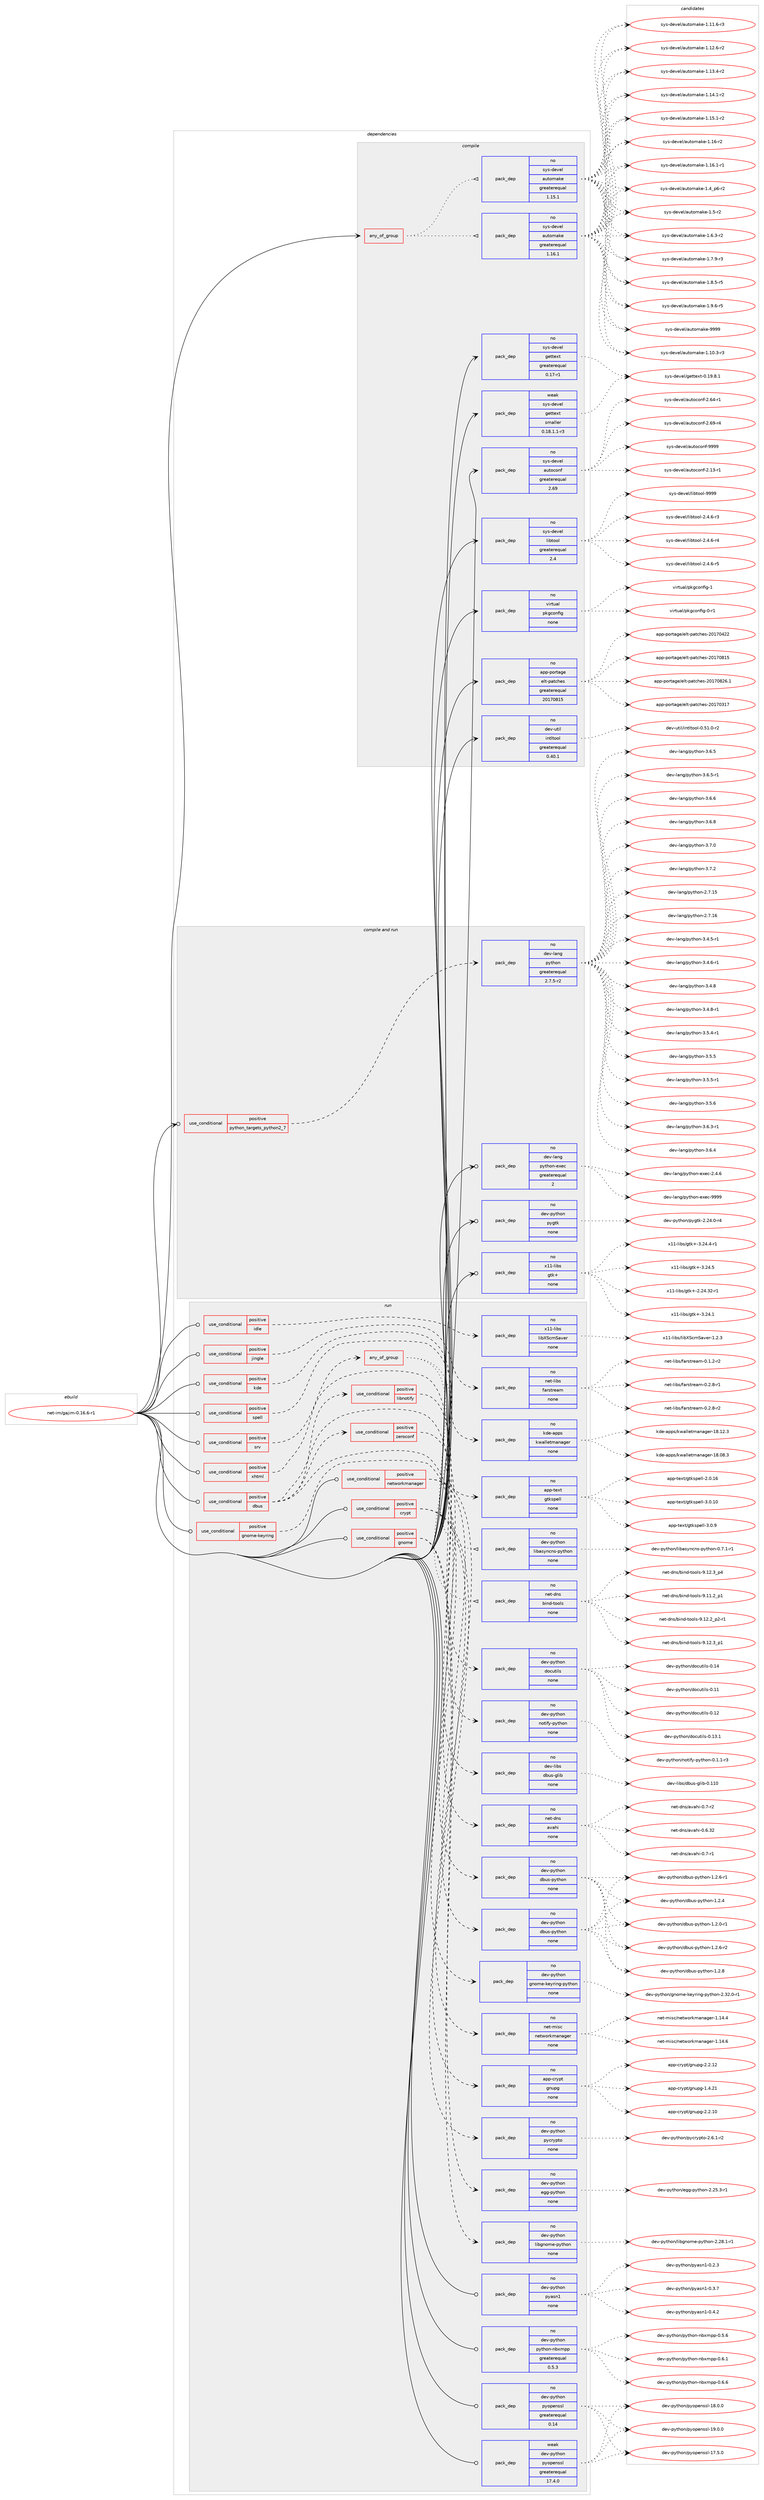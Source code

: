 digraph prolog {

# *************
# Graph options
# *************

newrank=true;
concentrate=true;
compound=true;
graph [rankdir=LR,fontname=Helvetica,fontsize=10,ranksep=1.5];#, ranksep=2.5, nodesep=0.2];
edge  [arrowhead=vee];
node  [fontname=Helvetica,fontsize=10];

# **********
# The ebuild
# **********

subgraph cluster_leftcol {
color=gray;
rank=same;
label=<<i>ebuild</i>>;
id [label="net-im/gajim-0.16.6-r1", color=red, width=4, href="../net-im/gajim-0.16.6-r1.svg"];
}

# ****************
# The dependencies
# ****************

subgraph cluster_midcol {
color=gray;
label=<<i>dependencies</i>>;
subgraph cluster_compile {
fillcolor="#eeeeee";
style=filled;
label=<<i>compile</i>>;
subgraph any26043 {
dependency1654948 [label=<<TABLE BORDER="0" CELLBORDER="1" CELLSPACING="0" CELLPADDING="4"><TR><TD CELLPADDING="10">any_of_group</TD></TR></TABLE>>, shape=none, color=red];subgraph pack1183097 {
dependency1654949 [label=<<TABLE BORDER="0" CELLBORDER="1" CELLSPACING="0" CELLPADDING="4" WIDTH="220"><TR><TD ROWSPAN="6" CELLPADDING="30">pack_dep</TD></TR><TR><TD WIDTH="110">no</TD></TR><TR><TD>sys-devel</TD></TR><TR><TD>automake</TD></TR><TR><TD>greaterequal</TD></TR><TR><TD>1.16.1</TD></TR></TABLE>>, shape=none, color=blue];
}
dependency1654948:e -> dependency1654949:w [weight=20,style="dotted",arrowhead="oinv"];
subgraph pack1183098 {
dependency1654950 [label=<<TABLE BORDER="0" CELLBORDER="1" CELLSPACING="0" CELLPADDING="4" WIDTH="220"><TR><TD ROWSPAN="6" CELLPADDING="30">pack_dep</TD></TR><TR><TD WIDTH="110">no</TD></TR><TR><TD>sys-devel</TD></TR><TR><TD>automake</TD></TR><TR><TD>greaterequal</TD></TR><TR><TD>1.15.1</TD></TR></TABLE>>, shape=none, color=blue];
}
dependency1654948:e -> dependency1654950:w [weight=20,style="dotted",arrowhead="oinv"];
}
id:e -> dependency1654948:w [weight=20,style="solid",arrowhead="vee"];
subgraph pack1183099 {
dependency1654951 [label=<<TABLE BORDER="0" CELLBORDER="1" CELLSPACING="0" CELLPADDING="4" WIDTH="220"><TR><TD ROWSPAN="6" CELLPADDING="30">pack_dep</TD></TR><TR><TD WIDTH="110">no</TD></TR><TR><TD>app-portage</TD></TR><TR><TD>elt-patches</TD></TR><TR><TD>greaterequal</TD></TR><TR><TD>20170815</TD></TR></TABLE>>, shape=none, color=blue];
}
id:e -> dependency1654951:w [weight=20,style="solid",arrowhead="vee"];
subgraph pack1183100 {
dependency1654952 [label=<<TABLE BORDER="0" CELLBORDER="1" CELLSPACING="0" CELLPADDING="4" WIDTH="220"><TR><TD ROWSPAN="6" CELLPADDING="30">pack_dep</TD></TR><TR><TD WIDTH="110">no</TD></TR><TR><TD>dev-util</TD></TR><TR><TD>intltool</TD></TR><TR><TD>greaterequal</TD></TR><TR><TD>0.40.1</TD></TR></TABLE>>, shape=none, color=blue];
}
id:e -> dependency1654952:w [weight=20,style="solid",arrowhead="vee"];
subgraph pack1183101 {
dependency1654953 [label=<<TABLE BORDER="0" CELLBORDER="1" CELLSPACING="0" CELLPADDING="4" WIDTH="220"><TR><TD ROWSPAN="6" CELLPADDING="30">pack_dep</TD></TR><TR><TD WIDTH="110">no</TD></TR><TR><TD>sys-devel</TD></TR><TR><TD>autoconf</TD></TR><TR><TD>greaterequal</TD></TR><TR><TD>2.69</TD></TR></TABLE>>, shape=none, color=blue];
}
id:e -> dependency1654953:w [weight=20,style="solid",arrowhead="vee"];
subgraph pack1183102 {
dependency1654954 [label=<<TABLE BORDER="0" CELLBORDER="1" CELLSPACING="0" CELLPADDING="4" WIDTH="220"><TR><TD ROWSPAN="6" CELLPADDING="30">pack_dep</TD></TR><TR><TD WIDTH="110">no</TD></TR><TR><TD>sys-devel</TD></TR><TR><TD>gettext</TD></TR><TR><TD>greaterequal</TD></TR><TR><TD>0.17-r1</TD></TR></TABLE>>, shape=none, color=blue];
}
id:e -> dependency1654954:w [weight=20,style="solid",arrowhead="vee"];
subgraph pack1183103 {
dependency1654955 [label=<<TABLE BORDER="0" CELLBORDER="1" CELLSPACING="0" CELLPADDING="4" WIDTH="220"><TR><TD ROWSPAN="6" CELLPADDING="30">pack_dep</TD></TR><TR><TD WIDTH="110">no</TD></TR><TR><TD>sys-devel</TD></TR><TR><TD>libtool</TD></TR><TR><TD>greaterequal</TD></TR><TR><TD>2.4</TD></TR></TABLE>>, shape=none, color=blue];
}
id:e -> dependency1654955:w [weight=20,style="solid",arrowhead="vee"];
subgraph pack1183104 {
dependency1654956 [label=<<TABLE BORDER="0" CELLBORDER="1" CELLSPACING="0" CELLPADDING="4" WIDTH="220"><TR><TD ROWSPAN="6" CELLPADDING="30">pack_dep</TD></TR><TR><TD WIDTH="110">no</TD></TR><TR><TD>virtual</TD></TR><TR><TD>pkgconfig</TD></TR><TR><TD>none</TD></TR><TR><TD></TD></TR></TABLE>>, shape=none, color=blue];
}
id:e -> dependency1654956:w [weight=20,style="solid",arrowhead="vee"];
subgraph pack1183105 {
dependency1654957 [label=<<TABLE BORDER="0" CELLBORDER="1" CELLSPACING="0" CELLPADDING="4" WIDTH="220"><TR><TD ROWSPAN="6" CELLPADDING="30">pack_dep</TD></TR><TR><TD WIDTH="110">weak</TD></TR><TR><TD>sys-devel</TD></TR><TR><TD>gettext</TD></TR><TR><TD>smaller</TD></TR><TR><TD>0.18.1.1-r3</TD></TR></TABLE>>, shape=none, color=blue];
}
id:e -> dependency1654957:w [weight=20,style="solid",arrowhead="vee"];
}
subgraph cluster_compileandrun {
fillcolor="#eeeeee";
style=filled;
label=<<i>compile and run</i>>;
subgraph cond445025 {
dependency1654958 [label=<<TABLE BORDER="0" CELLBORDER="1" CELLSPACING="0" CELLPADDING="4"><TR><TD ROWSPAN="3" CELLPADDING="10">use_conditional</TD></TR><TR><TD>positive</TD></TR><TR><TD>python_targets_python2_7</TD></TR></TABLE>>, shape=none, color=red];
subgraph pack1183106 {
dependency1654959 [label=<<TABLE BORDER="0" CELLBORDER="1" CELLSPACING="0" CELLPADDING="4" WIDTH="220"><TR><TD ROWSPAN="6" CELLPADDING="30">pack_dep</TD></TR><TR><TD WIDTH="110">no</TD></TR><TR><TD>dev-lang</TD></TR><TR><TD>python</TD></TR><TR><TD>greaterequal</TD></TR><TR><TD>2.7.5-r2</TD></TR></TABLE>>, shape=none, color=blue];
}
dependency1654958:e -> dependency1654959:w [weight=20,style="dashed",arrowhead="vee"];
}
id:e -> dependency1654958:w [weight=20,style="solid",arrowhead="odotvee"];
subgraph pack1183107 {
dependency1654960 [label=<<TABLE BORDER="0" CELLBORDER="1" CELLSPACING="0" CELLPADDING="4" WIDTH="220"><TR><TD ROWSPAN="6" CELLPADDING="30">pack_dep</TD></TR><TR><TD WIDTH="110">no</TD></TR><TR><TD>dev-lang</TD></TR><TR><TD>python-exec</TD></TR><TR><TD>greaterequal</TD></TR><TR><TD>2</TD></TR></TABLE>>, shape=none, color=blue];
}
id:e -> dependency1654960:w [weight=20,style="solid",arrowhead="odotvee"];
subgraph pack1183108 {
dependency1654961 [label=<<TABLE BORDER="0" CELLBORDER="1" CELLSPACING="0" CELLPADDING="4" WIDTH="220"><TR><TD ROWSPAN="6" CELLPADDING="30">pack_dep</TD></TR><TR><TD WIDTH="110">no</TD></TR><TR><TD>dev-python</TD></TR><TR><TD>pygtk</TD></TR><TR><TD>none</TD></TR><TR><TD></TD></TR></TABLE>>, shape=none, color=blue];
}
id:e -> dependency1654961:w [weight=20,style="solid",arrowhead="odotvee"];
subgraph pack1183109 {
dependency1654962 [label=<<TABLE BORDER="0" CELLBORDER="1" CELLSPACING="0" CELLPADDING="4" WIDTH="220"><TR><TD ROWSPAN="6" CELLPADDING="30">pack_dep</TD></TR><TR><TD WIDTH="110">no</TD></TR><TR><TD>x11-libs</TD></TR><TR><TD>gtk+</TD></TR><TR><TD>none</TD></TR><TR><TD></TD></TR></TABLE>>, shape=none, color=blue];
}
id:e -> dependency1654962:w [weight=20,style="solid",arrowhead="odotvee"];
}
subgraph cluster_run {
fillcolor="#eeeeee";
style=filled;
label=<<i>run</i>>;
subgraph cond445026 {
dependency1654963 [label=<<TABLE BORDER="0" CELLBORDER="1" CELLSPACING="0" CELLPADDING="4"><TR><TD ROWSPAN="3" CELLPADDING="10">use_conditional</TD></TR><TR><TD>positive</TD></TR><TR><TD>crypt</TD></TR></TABLE>>, shape=none, color=red];
subgraph pack1183110 {
dependency1654964 [label=<<TABLE BORDER="0" CELLBORDER="1" CELLSPACING="0" CELLPADDING="4" WIDTH="220"><TR><TD ROWSPAN="6" CELLPADDING="30">pack_dep</TD></TR><TR><TD WIDTH="110">no</TD></TR><TR><TD>app-crypt</TD></TR><TR><TD>gnupg</TD></TR><TR><TD>none</TD></TR><TR><TD></TD></TR></TABLE>>, shape=none, color=blue];
}
dependency1654963:e -> dependency1654964:w [weight=20,style="dashed",arrowhead="vee"];
subgraph pack1183111 {
dependency1654965 [label=<<TABLE BORDER="0" CELLBORDER="1" CELLSPACING="0" CELLPADDING="4" WIDTH="220"><TR><TD ROWSPAN="6" CELLPADDING="30">pack_dep</TD></TR><TR><TD WIDTH="110">no</TD></TR><TR><TD>dev-python</TD></TR><TR><TD>pycrypto</TD></TR><TR><TD>none</TD></TR><TR><TD></TD></TR></TABLE>>, shape=none, color=blue];
}
dependency1654963:e -> dependency1654965:w [weight=20,style="dashed",arrowhead="vee"];
}
id:e -> dependency1654963:w [weight=20,style="solid",arrowhead="odot"];
subgraph cond445027 {
dependency1654966 [label=<<TABLE BORDER="0" CELLBORDER="1" CELLSPACING="0" CELLPADDING="4"><TR><TD ROWSPAN="3" CELLPADDING="10">use_conditional</TD></TR><TR><TD>positive</TD></TR><TR><TD>dbus</TD></TR></TABLE>>, shape=none, color=red];
subgraph pack1183112 {
dependency1654967 [label=<<TABLE BORDER="0" CELLBORDER="1" CELLSPACING="0" CELLPADDING="4" WIDTH="220"><TR><TD ROWSPAN="6" CELLPADDING="30">pack_dep</TD></TR><TR><TD WIDTH="110">no</TD></TR><TR><TD>dev-python</TD></TR><TR><TD>dbus-python</TD></TR><TR><TD>none</TD></TR><TR><TD></TD></TR></TABLE>>, shape=none, color=blue];
}
dependency1654966:e -> dependency1654967:w [weight=20,style="dashed",arrowhead="vee"];
subgraph pack1183113 {
dependency1654968 [label=<<TABLE BORDER="0" CELLBORDER="1" CELLSPACING="0" CELLPADDING="4" WIDTH="220"><TR><TD ROWSPAN="6" CELLPADDING="30">pack_dep</TD></TR><TR><TD WIDTH="110">no</TD></TR><TR><TD>dev-libs</TD></TR><TR><TD>dbus-glib</TD></TR><TR><TD>none</TD></TR><TR><TD></TD></TR></TABLE>>, shape=none, color=blue];
}
dependency1654966:e -> dependency1654968:w [weight=20,style="dashed",arrowhead="vee"];
subgraph cond445028 {
dependency1654969 [label=<<TABLE BORDER="0" CELLBORDER="1" CELLSPACING="0" CELLPADDING="4"><TR><TD ROWSPAN="3" CELLPADDING="10">use_conditional</TD></TR><TR><TD>positive</TD></TR><TR><TD>libnotify</TD></TR></TABLE>>, shape=none, color=red];
subgraph pack1183114 {
dependency1654970 [label=<<TABLE BORDER="0" CELLBORDER="1" CELLSPACING="0" CELLPADDING="4" WIDTH="220"><TR><TD ROWSPAN="6" CELLPADDING="30">pack_dep</TD></TR><TR><TD WIDTH="110">no</TD></TR><TR><TD>dev-python</TD></TR><TR><TD>notify-python</TD></TR><TR><TD>none</TD></TR><TR><TD></TD></TR></TABLE>>, shape=none, color=blue];
}
dependency1654969:e -> dependency1654970:w [weight=20,style="dashed",arrowhead="vee"];
}
dependency1654966:e -> dependency1654969:w [weight=20,style="dashed",arrowhead="vee"];
subgraph cond445029 {
dependency1654971 [label=<<TABLE BORDER="0" CELLBORDER="1" CELLSPACING="0" CELLPADDING="4"><TR><TD ROWSPAN="3" CELLPADDING="10">use_conditional</TD></TR><TR><TD>positive</TD></TR><TR><TD>zeroconf</TD></TR></TABLE>>, shape=none, color=red];
subgraph pack1183115 {
dependency1654972 [label=<<TABLE BORDER="0" CELLBORDER="1" CELLSPACING="0" CELLPADDING="4" WIDTH="220"><TR><TD ROWSPAN="6" CELLPADDING="30">pack_dep</TD></TR><TR><TD WIDTH="110">no</TD></TR><TR><TD>net-dns</TD></TR><TR><TD>avahi</TD></TR><TR><TD>none</TD></TR><TR><TD></TD></TR></TABLE>>, shape=none, color=blue];
}
dependency1654971:e -> dependency1654972:w [weight=20,style="dashed",arrowhead="vee"];
}
dependency1654966:e -> dependency1654971:w [weight=20,style="dashed",arrowhead="vee"];
}
id:e -> dependency1654966:w [weight=20,style="solid",arrowhead="odot"];
subgraph cond445030 {
dependency1654973 [label=<<TABLE BORDER="0" CELLBORDER="1" CELLSPACING="0" CELLPADDING="4"><TR><TD ROWSPAN="3" CELLPADDING="10">use_conditional</TD></TR><TR><TD>positive</TD></TR><TR><TD>gnome</TD></TR></TABLE>>, shape=none, color=red];
subgraph pack1183116 {
dependency1654974 [label=<<TABLE BORDER="0" CELLBORDER="1" CELLSPACING="0" CELLPADDING="4" WIDTH="220"><TR><TD ROWSPAN="6" CELLPADDING="30">pack_dep</TD></TR><TR><TD WIDTH="110">no</TD></TR><TR><TD>dev-python</TD></TR><TR><TD>libgnome-python</TD></TR><TR><TD>none</TD></TR><TR><TD></TD></TR></TABLE>>, shape=none, color=blue];
}
dependency1654973:e -> dependency1654974:w [weight=20,style="dashed",arrowhead="vee"];
subgraph pack1183117 {
dependency1654975 [label=<<TABLE BORDER="0" CELLBORDER="1" CELLSPACING="0" CELLPADDING="4" WIDTH="220"><TR><TD ROWSPAN="6" CELLPADDING="30">pack_dep</TD></TR><TR><TD WIDTH="110">no</TD></TR><TR><TD>dev-python</TD></TR><TR><TD>egg-python</TD></TR><TR><TD>none</TD></TR><TR><TD></TD></TR></TABLE>>, shape=none, color=blue];
}
dependency1654973:e -> dependency1654975:w [weight=20,style="dashed",arrowhead="vee"];
}
id:e -> dependency1654973:w [weight=20,style="solid",arrowhead="odot"];
subgraph cond445031 {
dependency1654976 [label=<<TABLE BORDER="0" CELLBORDER="1" CELLSPACING="0" CELLPADDING="4"><TR><TD ROWSPAN="3" CELLPADDING="10">use_conditional</TD></TR><TR><TD>positive</TD></TR><TR><TD>gnome-keyring</TD></TR></TABLE>>, shape=none, color=red];
subgraph pack1183118 {
dependency1654977 [label=<<TABLE BORDER="0" CELLBORDER="1" CELLSPACING="0" CELLPADDING="4" WIDTH="220"><TR><TD ROWSPAN="6" CELLPADDING="30">pack_dep</TD></TR><TR><TD WIDTH="110">no</TD></TR><TR><TD>dev-python</TD></TR><TR><TD>gnome-keyring-python</TD></TR><TR><TD>none</TD></TR><TR><TD></TD></TR></TABLE>>, shape=none, color=blue];
}
dependency1654976:e -> dependency1654977:w [weight=20,style="dashed",arrowhead="vee"];
}
id:e -> dependency1654976:w [weight=20,style="solid",arrowhead="odot"];
subgraph cond445032 {
dependency1654978 [label=<<TABLE BORDER="0" CELLBORDER="1" CELLSPACING="0" CELLPADDING="4"><TR><TD ROWSPAN="3" CELLPADDING="10">use_conditional</TD></TR><TR><TD>positive</TD></TR><TR><TD>idle</TD></TR></TABLE>>, shape=none, color=red];
subgraph pack1183119 {
dependency1654979 [label=<<TABLE BORDER="0" CELLBORDER="1" CELLSPACING="0" CELLPADDING="4" WIDTH="220"><TR><TD ROWSPAN="6" CELLPADDING="30">pack_dep</TD></TR><TR><TD WIDTH="110">no</TD></TR><TR><TD>x11-libs</TD></TR><TR><TD>libXScrnSaver</TD></TR><TR><TD>none</TD></TR><TR><TD></TD></TR></TABLE>>, shape=none, color=blue];
}
dependency1654978:e -> dependency1654979:w [weight=20,style="dashed",arrowhead="vee"];
}
id:e -> dependency1654978:w [weight=20,style="solid",arrowhead="odot"];
subgraph cond445033 {
dependency1654980 [label=<<TABLE BORDER="0" CELLBORDER="1" CELLSPACING="0" CELLPADDING="4"><TR><TD ROWSPAN="3" CELLPADDING="10">use_conditional</TD></TR><TR><TD>positive</TD></TR><TR><TD>jingle</TD></TR></TABLE>>, shape=none, color=red];
subgraph pack1183120 {
dependency1654981 [label=<<TABLE BORDER="0" CELLBORDER="1" CELLSPACING="0" CELLPADDING="4" WIDTH="220"><TR><TD ROWSPAN="6" CELLPADDING="30">pack_dep</TD></TR><TR><TD WIDTH="110">no</TD></TR><TR><TD>net-libs</TD></TR><TR><TD>farstream</TD></TR><TR><TD>none</TD></TR><TR><TD></TD></TR></TABLE>>, shape=none, color=blue];
}
dependency1654980:e -> dependency1654981:w [weight=20,style="dashed",arrowhead="vee"];
}
id:e -> dependency1654980:w [weight=20,style="solid",arrowhead="odot"];
subgraph cond445034 {
dependency1654982 [label=<<TABLE BORDER="0" CELLBORDER="1" CELLSPACING="0" CELLPADDING="4"><TR><TD ROWSPAN="3" CELLPADDING="10">use_conditional</TD></TR><TR><TD>positive</TD></TR><TR><TD>kde</TD></TR></TABLE>>, shape=none, color=red];
subgraph pack1183121 {
dependency1654983 [label=<<TABLE BORDER="0" CELLBORDER="1" CELLSPACING="0" CELLPADDING="4" WIDTH="220"><TR><TD ROWSPAN="6" CELLPADDING="30">pack_dep</TD></TR><TR><TD WIDTH="110">no</TD></TR><TR><TD>kde-apps</TD></TR><TR><TD>kwalletmanager</TD></TR><TR><TD>none</TD></TR><TR><TD></TD></TR></TABLE>>, shape=none, color=blue];
}
dependency1654982:e -> dependency1654983:w [weight=20,style="dashed",arrowhead="vee"];
}
id:e -> dependency1654982:w [weight=20,style="solid",arrowhead="odot"];
subgraph cond445035 {
dependency1654984 [label=<<TABLE BORDER="0" CELLBORDER="1" CELLSPACING="0" CELLPADDING="4"><TR><TD ROWSPAN="3" CELLPADDING="10">use_conditional</TD></TR><TR><TD>positive</TD></TR><TR><TD>networkmanager</TD></TR></TABLE>>, shape=none, color=red];
subgraph pack1183122 {
dependency1654985 [label=<<TABLE BORDER="0" CELLBORDER="1" CELLSPACING="0" CELLPADDING="4" WIDTH="220"><TR><TD ROWSPAN="6" CELLPADDING="30">pack_dep</TD></TR><TR><TD WIDTH="110">no</TD></TR><TR><TD>dev-python</TD></TR><TR><TD>dbus-python</TD></TR><TR><TD>none</TD></TR><TR><TD></TD></TR></TABLE>>, shape=none, color=blue];
}
dependency1654984:e -> dependency1654985:w [weight=20,style="dashed",arrowhead="vee"];
subgraph pack1183123 {
dependency1654986 [label=<<TABLE BORDER="0" CELLBORDER="1" CELLSPACING="0" CELLPADDING="4" WIDTH="220"><TR><TD ROWSPAN="6" CELLPADDING="30">pack_dep</TD></TR><TR><TD WIDTH="110">no</TD></TR><TR><TD>net-misc</TD></TR><TR><TD>networkmanager</TD></TR><TR><TD>none</TD></TR><TR><TD></TD></TR></TABLE>>, shape=none, color=blue];
}
dependency1654984:e -> dependency1654986:w [weight=20,style="dashed",arrowhead="vee"];
}
id:e -> dependency1654984:w [weight=20,style="solid",arrowhead="odot"];
subgraph cond445036 {
dependency1654987 [label=<<TABLE BORDER="0" CELLBORDER="1" CELLSPACING="0" CELLPADDING="4"><TR><TD ROWSPAN="3" CELLPADDING="10">use_conditional</TD></TR><TR><TD>positive</TD></TR><TR><TD>spell</TD></TR></TABLE>>, shape=none, color=red];
subgraph pack1183124 {
dependency1654988 [label=<<TABLE BORDER="0" CELLBORDER="1" CELLSPACING="0" CELLPADDING="4" WIDTH="220"><TR><TD ROWSPAN="6" CELLPADDING="30">pack_dep</TD></TR><TR><TD WIDTH="110">no</TD></TR><TR><TD>app-text</TD></TR><TR><TD>gtkspell</TD></TR><TR><TD>none</TD></TR><TR><TD></TD></TR></TABLE>>, shape=none, color=blue];
}
dependency1654987:e -> dependency1654988:w [weight=20,style="dashed",arrowhead="vee"];
}
id:e -> dependency1654987:w [weight=20,style="solid",arrowhead="odot"];
subgraph cond445037 {
dependency1654989 [label=<<TABLE BORDER="0" CELLBORDER="1" CELLSPACING="0" CELLPADDING="4"><TR><TD ROWSPAN="3" CELLPADDING="10">use_conditional</TD></TR><TR><TD>positive</TD></TR><TR><TD>srv</TD></TR></TABLE>>, shape=none, color=red];
subgraph any26044 {
dependency1654990 [label=<<TABLE BORDER="0" CELLBORDER="1" CELLSPACING="0" CELLPADDING="4"><TR><TD CELLPADDING="10">any_of_group</TD></TR></TABLE>>, shape=none, color=red];subgraph pack1183125 {
dependency1654991 [label=<<TABLE BORDER="0" CELLBORDER="1" CELLSPACING="0" CELLPADDING="4" WIDTH="220"><TR><TD ROWSPAN="6" CELLPADDING="30">pack_dep</TD></TR><TR><TD WIDTH="110">no</TD></TR><TR><TD>dev-python</TD></TR><TR><TD>libasyncns-python</TD></TR><TR><TD>none</TD></TR><TR><TD></TD></TR></TABLE>>, shape=none, color=blue];
}
dependency1654990:e -> dependency1654991:w [weight=20,style="dotted",arrowhead="oinv"];
subgraph pack1183126 {
dependency1654992 [label=<<TABLE BORDER="0" CELLBORDER="1" CELLSPACING="0" CELLPADDING="4" WIDTH="220"><TR><TD ROWSPAN="6" CELLPADDING="30">pack_dep</TD></TR><TR><TD WIDTH="110">no</TD></TR><TR><TD>net-dns</TD></TR><TR><TD>bind-tools</TD></TR><TR><TD>none</TD></TR><TR><TD></TD></TR></TABLE>>, shape=none, color=blue];
}
dependency1654990:e -> dependency1654992:w [weight=20,style="dotted",arrowhead="oinv"];
}
dependency1654989:e -> dependency1654990:w [weight=20,style="dashed",arrowhead="vee"];
}
id:e -> dependency1654989:w [weight=20,style="solid",arrowhead="odot"];
subgraph cond445038 {
dependency1654993 [label=<<TABLE BORDER="0" CELLBORDER="1" CELLSPACING="0" CELLPADDING="4"><TR><TD ROWSPAN="3" CELLPADDING="10">use_conditional</TD></TR><TR><TD>positive</TD></TR><TR><TD>xhtml</TD></TR></TABLE>>, shape=none, color=red];
subgraph pack1183127 {
dependency1654994 [label=<<TABLE BORDER="0" CELLBORDER="1" CELLSPACING="0" CELLPADDING="4" WIDTH="220"><TR><TD ROWSPAN="6" CELLPADDING="30">pack_dep</TD></TR><TR><TD WIDTH="110">no</TD></TR><TR><TD>dev-python</TD></TR><TR><TD>docutils</TD></TR><TR><TD>none</TD></TR><TR><TD></TD></TR></TABLE>>, shape=none, color=blue];
}
dependency1654993:e -> dependency1654994:w [weight=20,style="dashed",arrowhead="vee"];
}
id:e -> dependency1654993:w [weight=20,style="solid",arrowhead="odot"];
subgraph pack1183128 {
dependency1654995 [label=<<TABLE BORDER="0" CELLBORDER="1" CELLSPACING="0" CELLPADDING="4" WIDTH="220"><TR><TD ROWSPAN="6" CELLPADDING="30">pack_dep</TD></TR><TR><TD WIDTH="110">no</TD></TR><TR><TD>dev-python</TD></TR><TR><TD>pyasn1</TD></TR><TR><TD>none</TD></TR><TR><TD></TD></TR></TABLE>>, shape=none, color=blue];
}
id:e -> dependency1654995:w [weight=20,style="solid",arrowhead="odot"];
subgraph pack1183129 {
dependency1654996 [label=<<TABLE BORDER="0" CELLBORDER="1" CELLSPACING="0" CELLPADDING="4" WIDTH="220"><TR><TD ROWSPAN="6" CELLPADDING="30">pack_dep</TD></TR><TR><TD WIDTH="110">no</TD></TR><TR><TD>dev-python</TD></TR><TR><TD>pyopenssl</TD></TR><TR><TD>greaterequal</TD></TR><TR><TD>0.14</TD></TR></TABLE>>, shape=none, color=blue];
}
id:e -> dependency1654996:w [weight=20,style="solid",arrowhead="odot"];
subgraph pack1183130 {
dependency1654997 [label=<<TABLE BORDER="0" CELLBORDER="1" CELLSPACING="0" CELLPADDING="4" WIDTH="220"><TR><TD ROWSPAN="6" CELLPADDING="30">pack_dep</TD></TR><TR><TD WIDTH="110">no</TD></TR><TR><TD>dev-python</TD></TR><TR><TD>python-nbxmpp</TD></TR><TR><TD>greaterequal</TD></TR><TR><TD>0.5.3</TD></TR></TABLE>>, shape=none, color=blue];
}
id:e -> dependency1654997:w [weight=20,style="solid",arrowhead="odot"];
subgraph pack1183131 {
dependency1654998 [label=<<TABLE BORDER="0" CELLBORDER="1" CELLSPACING="0" CELLPADDING="4" WIDTH="220"><TR><TD ROWSPAN="6" CELLPADDING="30">pack_dep</TD></TR><TR><TD WIDTH="110">weak</TD></TR><TR><TD>dev-python</TD></TR><TR><TD>pyopenssl</TD></TR><TR><TD>greaterequal</TD></TR><TR><TD>17.4.0</TD></TR></TABLE>>, shape=none, color=blue];
}
id:e -> dependency1654998:w [weight=20,style="solid",arrowhead="odot"];
}
}

# **************
# The candidates
# **************

subgraph cluster_choices {
rank=same;
color=gray;
label=<<i>candidates</i>>;

subgraph choice1183097 {
color=black;
nodesep=1;
choice11512111545100101118101108479711711611110997107101454946494846514511451 [label="sys-devel/automake-1.10.3-r3", color=red, width=4,href="../sys-devel/automake-1.10.3-r3.svg"];
choice11512111545100101118101108479711711611110997107101454946494946544511451 [label="sys-devel/automake-1.11.6-r3", color=red, width=4,href="../sys-devel/automake-1.11.6-r3.svg"];
choice11512111545100101118101108479711711611110997107101454946495046544511450 [label="sys-devel/automake-1.12.6-r2", color=red, width=4,href="../sys-devel/automake-1.12.6-r2.svg"];
choice11512111545100101118101108479711711611110997107101454946495146524511450 [label="sys-devel/automake-1.13.4-r2", color=red, width=4,href="../sys-devel/automake-1.13.4-r2.svg"];
choice11512111545100101118101108479711711611110997107101454946495246494511450 [label="sys-devel/automake-1.14.1-r2", color=red, width=4,href="../sys-devel/automake-1.14.1-r2.svg"];
choice11512111545100101118101108479711711611110997107101454946495346494511450 [label="sys-devel/automake-1.15.1-r2", color=red, width=4,href="../sys-devel/automake-1.15.1-r2.svg"];
choice1151211154510010111810110847971171161111099710710145494649544511450 [label="sys-devel/automake-1.16-r2", color=red, width=4,href="../sys-devel/automake-1.16-r2.svg"];
choice11512111545100101118101108479711711611110997107101454946495446494511449 [label="sys-devel/automake-1.16.1-r1", color=red, width=4,href="../sys-devel/automake-1.16.1-r1.svg"];
choice115121115451001011181011084797117116111109971071014549465295112544511450 [label="sys-devel/automake-1.4_p6-r2", color=red, width=4,href="../sys-devel/automake-1.4_p6-r2.svg"];
choice11512111545100101118101108479711711611110997107101454946534511450 [label="sys-devel/automake-1.5-r2", color=red, width=4,href="../sys-devel/automake-1.5-r2.svg"];
choice115121115451001011181011084797117116111109971071014549465446514511450 [label="sys-devel/automake-1.6.3-r2", color=red, width=4,href="../sys-devel/automake-1.6.3-r2.svg"];
choice115121115451001011181011084797117116111109971071014549465546574511451 [label="sys-devel/automake-1.7.9-r3", color=red, width=4,href="../sys-devel/automake-1.7.9-r3.svg"];
choice115121115451001011181011084797117116111109971071014549465646534511453 [label="sys-devel/automake-1.8.5-r5", color=red, width=4,href="../sys-devel/automake-1.8.5-r5.svg"];
choice115121115451001011181011084797117116111109971071014549465746544511453 [label="sys-devel/automake-1.9.6-r5", color=red, width=4,href="../sys-devel/automake-1.9.6-r5.svg"];
choice115121115451001011181011084797117116111109971071014557575757 [label="sys-devel/automake-9999", color=red, width=4,href="../sys-devel/automake-9999.svg"];
dependency1654949:e -> choice11512111545100101118101108479711711611110997107101454946494846514511451:w [style=dotted,weight="100"];
dependency1654949:e -> choice11512111545100101118101108479711711611110997107101454946494946544511451:w [style=dotted,weight="100"];
dependency1654949:e -> choice11512111545100101118101108479711711611110997107101454946495046544511450:w [style=dotted,weight="100"];
dependency1654949:e -> choice11512111545100101118101108479711711611110997107101454946495146524511450:w [style=dotted,weight="100"];
dependency1654949:e -> choice11512111545100101118101108479711711611110997107101454946495246494511450:w [style=dotted,weight="100"];
dependency1654949:e -> choice11512111545100101118101108479711711611110997107101454946495346494511450:w [style=dotted,weight="100"];
dependency1654949:e -> choice1151211154510010111810110847971171161111099710710145494649544511450:w [style=dotted,weight="100"];
dependency1654949:e -> choice11512111545100101118101108479711711611110997107101454946495446494511449:w [style=dotted,weight="100"];
dependency1654949:e -> choice115121115451001011181011084797117116111109971071014549465295112544511450:w [style=dotted,weight="100"];
dependency1654949:e -> choice11512111545100101118101108479711711611110997107101454946534511450:w [style=dotted,weight="100"];
dependency1654949:e -> choice115121115451001011181011084797117116111109971071014549465446514511450:w [style=dotted,weight="100"];
dependency1654949:e -> choice115121115451001011181011084797117116111109971071014549465546574511451:w [style=dotted,weight="100"];
dependency1654949:e -> choice115121115451001011181011084797117116111109971071014549465646534511453:w [style=dotted,weight="100"];
dependency1654949:e -> choice115121115451001011181011084797117116111109971071014549465746544511453:w [style=dotted,weight="100"];
dependency1654949:e -> choice115121115451001011181011084797117116111109971071014557575757:w [style=dotted,weight="100"];
}
subgraph choice1183098 {
color=black;
nodesep=1;
choice11512111545100101118101108479711711611110997107101454946494846514511451 [label="sys-devel/automake-1.10.3-r3", color=red, width=4,href="../sys-devel/automake-1.10.3-r3.svg"];
choice11512111545100101118101108479711711611110997107101454946494946544511451 [label="sys-devel/automake-1.11.6-r3", color=red, width=4,href="../sys-devel/automake-1.11.6-r3.svg"];
choice11512111545100101118101108479711711611110997107101454946495046544511450 [label="sys-devel/automake-1.12.6-r2", color=red, width=4,href="../sys-devel/automake-1.12.6-r2.svg"];
choice11512111545100101118101108479711711611110997107101454946495146524511450 [label="sys-devel/automake-1.13.4-r2", color=red, width=4,href="../sys-devel/automake-1.13.4-r2.svg"];
choice11512111545100101118101108479711711611110997107101454946495246494511450 [label="sys-devel/automake-1.14.1-r2", color=red, width=4,href="../sys-devel/automake-1.14.1-r2.svg"];
choice11512111545100101118101108479711711611110997107101454946495346494511450 [label="sys-devel/automake-1.15.1-r2", color=red, width=4,href="../sys-devel/automake-1.15.1-r2.svg"];
choice1151211154510010111810110847971171161111099710710145494649544511450 [label="sys-devel/automake-1.16-r2", color=red, width=4,href="../sys-devel/automake-1.16-r2.svg"];
choice11512111545100101118101108479711711611110997107101454946495446494511449 [label="sys-devel/automake-1.16.1-r1", color=red, width=4,href="../sys-devel/automake-1.16.1-r1.svg"];
choice115121115451001011181011084797117116111109971071014549465295112544511450 [label="sys-devel/automake-1.4_p6-r2", color=red, width=4,href="../sys-devel/automake-1.4_p6-r2.svg"];
choice11512111545100101118101108479711711611110997107101454946534511450 [label="sys-devel/automake-1.5-r2", color=red, width=4,href="../sys-devel/automake-1.5-r2.svg"];
choice115121115451001011181011084797117116111109971071014549465446514511450 [label="sys-devel/automake-1.6.3-r2", color=red, width=4,href="../sys-devel/automake-1.6.3-r2.svg"];
choice115121115451001011181011084797117116111109971071014549465546574511451 [label="sys-devel/automake-1.7.9-r3", color=red, width=4,href="../sys-devel/automake-1.7.9-r3.svg"];
choice115121115451001011181011084797117116111109971071014549465646534511453 [label="sys-devel/automake-1.8.5-r5", color=red, width=4,href="../sys-devel/automake-1.8.5-r5.svg"];
choice115121115451001011181011084797117116111109971071014549465746544511453 [label="sys-devel/automake-1.9.6-r5", color=red, width=4,href="../sys-devel/automake-1.9.6-r5.svg"];
choice115121115451001011181011084797117116111109971071014557575757 [label="sys-devel/automake-9999", color=red, width=4,href="../sys-devel/automake-9999.svg"];
dependency1654950:e -> choice11512111545100101118101108479711711611110997107101454946494846514511451:w [style=dotted,weight="100"];
dependency1654950:e -> choice11512111545100101118101108479711711611110997107101454946494946544511451:w [style=dotted,weight="100"];
dependency1654950:e -> choice11512111545100101118101108479711711611110997107101454946495046544511450:w [style=dotted,weight="100"];
dependency1654950:e -> choice11512111545100101118101108479711711611110997107101454946495146524511450:w [style=dotted,weight="100"];
dependency1654950:e -> choice11512111545100101118101108479711711611110997107101454946495246494511450:w [style=dotted,weight="100"];
dependency1654950:e -> choice11512111545100101118101108479711711611110997107101454946495346494511450:w [style=dotted,weight="100"];
dependency1654950:e -> choice1151211154510010111810110847971171161111099710710145494649544511450:w [style=dotted,weight="100"];
dependency1654950:e -> choice11512111545100101118101108479711711611110997107101454946495446494511449:w [style=dotted,weight="100"];
dependency1654950:e -> choice115121115451001011181011084797117116111109971071014549465295112544511450:w [style=dotted,weight="100"];
dependency1654950:e -> choice11512111545100101118101108479711711611110997107101454946534511450:w [style=dotted,weight="100"];
dependency1654950:e -> choice115121115451001011181011084797117116111109971071014549465446514511450:w [style=dotted,weight="100"];
dependency1654950:e -> choice115121115451001011181011084797117116111109971071014549465546574511451:w [style=dotted,weight="100"];
dependency1654950:e -> choice115121115451001011181011084797117116111109971071014549465646534511453:w [style=dotted,weight="100"];
dependency1654950:e -> choice115121115451001011181011084797117116111109971071014549465746544511453:w [style=dotted,weight="100"];
dependency1654950:e -> choice115121115451001011181011084797117116111109971071014557575757:w [style=dotted,weight="100"];
}
subgraph choice1183099 {
color=black;
nodesep=1;
choice97112112451121111141169710310147101108116451129711699104101115455048495548514955 [label="app-portage/elt-patches-20170317", color=red, width=4,href="../app-portage/elt-patches-20170317.svg"];
choice97112112451121111141169710310147101108116451129711699104101115455048495548525050 [label="app-portage/elt-patches-20170422", color=red, width=4,href="../app-portage/elt-patches-20170422.svg"];
choice97112112451121111141169710310147101108116451129711699104101115455048495548564953 [label="app-portage/elt-patches-20170815", color=red, width=4,href="../app-portage/elt-patches-20170815.svg"];
choice971121124511211111411697103101471011081164511297116991041011154550484955485650544649 [label="app-portage/elt-patches-20170826.1", color=red, width=4,href="../app-portage/elt-patches-20170826.1.svg"];
dependency1654951:e -> choice97112112451121111141169710310147101108116451129711699104101115455048495548514955:w [style=dotted,weight="100"];
dependency1654951:e -> choice97112112451121111141169710310147101108116451129711699104101115455048495548525050:w [style=dotted,weight="100"];
dependency1654951:e -> choice97112112451121111141169710310147101108116451129711699104101115455048495548564953:w [style=dotted,weight="100"];
dependency1654951:e -> choice971121124511211111411697103101471011081164511297116991041011154550484955485650544649:w [style=dotted,weight="100"];
}
subgraph choice1183100 {
color=black;
nodesep=1;
choice1001011184511711610510847105110116108116111111108454846534946484511450 [label="dev-util/intltool-0.51.0-r2", color=red, width=4,href="../dev-util/intltool-0.51.0-r2.svg"];
dependency1654952:e -> choice1001011184511711610510847105110116108116111111108454846534946484511450:w [style=dotted,weight="100"];
}
subgraph choice1183101 {
color=black;
nodesep=1;
choice1151211154510010111810110847971171161119911111010245504649514511449 [label="sys-devel/autoconf-2.13-r1", color=red, width=4,href="../sys-devel/autoconf-2.13-r1.svg"];
choice1151211154510010111810110847971171161119911111010245504654524511449 [label="sys-devel/autoconf-2.64-r1", color=red, width=4,href="../sys-devel/autoconf-2.64-r1.svg"];
choice1151211154510010111810110847971171161119911111010245504654574511452 [label="sys-devel/autoconf-2.69-r4", color=red, width=4,href="../sys-devel/autoconf-2.69-r4.svg"];
choice115121115451001011181011084797117116111991111101024557575757 [label="sys-devel/autoconf-9999", color=red, width=4,href="../sys-devel/autoconf-9999.svg"];
dependency1654953:e -> choice1151211154510010111810110847971171161119911111010245504649514511449:w [style=dotted,weight="100"];
dependency1654953:e -> choice1151211154510010111810110847971171161119911111010245504654524511449:w [style=dotted,weight="100"];
dependency1654953:e -> choice1151211154510010111810110847971171161119911111010245504654574511452:w [style=dotted,weight="100"];
dependency1654953:e -> choice115121115451001011181011084797117116111991111101024557575757:w [style=dotted,weight="100"];
}
subgraph choice1183102 {
color=black;
nodesep=1;
choice1151211154510010111810110847103101116116101120116454846495746564649 [label="sys-devel/gettext-0.19.8.1", color=red, width=4,href="../sys-devel/gettext-0.19.8.1.svg"];
dependency1654954:e -> choice1151211154510010111810110847103101116116101120116454846495746564649:w [style=dotted,weight="100"];
}
subgraph choice1183103 {
color=black;
nodesep=1;
choice1151211154510010111810110847108105981161111111084550465246544511451 [label="sys-devel/libtool-2.4.6-r3", color=red, width=4,href="../sys-devel/libtool-2.4.6-r3.svg"];
choice1151211154510010111810110847108105981161111111084550465246544511452 [label="sys-devel/libtool-2.4.6-r4", color=red, width=4,href="../sys-devel/libtool-2.4.6-r4.svg"];
choice1151211154510010111810110847108105981161111111084550465246544511453 [label="sys-devel/libtool-2.4.6-r5", color=red, width=4,href="../sys-devel/libtool-2.4.6-r5.svg"];
choice1151211154510010111810110847108105981161111111084557575757 [label="sys-devel/libtool-9999", color=red, width=4,href="../sys-devel/libtool-9999.svg"];
dependency1654955:e -> choice1151211154510010111810110847108105981161111111084550465246544511451:w [style=dotted,weight="100"];
dependency1654955:e -> choice1151211154510010111810110847108105981161111111084550465246544511452:w [style=dotted,weight="100"];
dependency1654955:e -> choice1151211154510010111810110847108105981161111111084550465246544511453:w [style=dotted,weight="100"];
dependency1654955:e -> choice1151211154510010111810110847108105981161111111084557575757:w [style=dotted,weight="100"];
}
subgraph choice1183104 {
color=black;
nodesep=1;
choice11810511411611797108471121071039911111010210510345484511449 [label="virtual/pkgconfig-0-r1", color=red, width=4,href="../virtual/pkgconfig-0-r1.svg"];
choice1181051141161179710847112107103991111101021051034549 [label="virtual/pkgconfig-1", color=red, width=4,href="../virtual/pkgconfig-1.svg"];
dependency1654956:e -> choice11810511411611797108471121071039911111010210510345484511449:w [style=dotted,weight="100"];
dependency1654956:e -> choice1181051141161179710847112107103991111101021051034549:w [style=dotted,weight="100"];
}
subgraph choice1183105 {
color=black;
nodesep=1;
choice1151211154510010111810110847103101116116101120116454846495746564649 [label="sys-devel/gettext-0.19.8.1", color=red, width=4,href="../sys-devel/gettext-0.19.8.1.svg"];
dependency1654957:e -> choice1151211154510010111810110847103101116116101120116454846495746564649:w [style=dotted,weight="100"];
}
subgraph choice1183106 {
color=black;
nodesep=1;
choice10010111845108971101034711212111610411111045504655464953 [label="dev-lang/python-2.7.15", color=red, width=4,href="../dev-lang/python-2.7.15.svg"];
choice10010111845108971101034711212111610411111045504655464954 [label="dev-lang/python-2.7.16", color=red, width=4,href="../dev-lang/python-2.7.16.svg"];
choice1001011184510897110103471121211161041111104551465246534511449 [label="dev-lang/python-3.4.5-r1", color=red, width=4,href="../dev-lang/python-3.4.5-r1.svg"];
choice1001011184510897110103471121211161041111104551465246544511449 [label="dev-lang/python-3.4.6-r1", color=red, width=4,href="../dev-lang/python-3.4.6-r1.svg"];
choice100101118451089711010347112121116104111110455146524656 [label="dev-lang/python-3.4.8", color=red, width=4,href="../dev-lang/python-3.4.8.svg"];
choice1001011184510897110103471121211161041111104551465246564511449 [label="dev-lang/python-3.4.8-r1", color=red, width=4,href="../dev-lang/python-3.4.8-r1.svg"];
choice1001011184510897110103471121211161041111104551465346524511449 [label="dev-lang/python-3.5.4-r1", color=red, width=4,href="../dev-lang/python-3.5.4-r1.svg"];
choice100101118451089711010347112121116104111110455146534653 [label="dev-lang/python-3.5.5", color=red, width=4,href="../dev-lang/python-3.5.5.svg"];
choice1001011184510897110103471121211161041111104551465346534511449 [label="dev-lang/python-3.5.5-r1", color=red, width=4,href="../dev-lang/python-3.5.5-r1.svg"];
choice100101118451089711010347112121116104111110455146534654 [label="dev-lang/python-3.5.6", color=red, width=4,href="../dev-lang/python-3.5.6.svg"];
choice1001011184510897110103471121211161041111104551465446514511449 [label="dev-lang/python-3.6.3-r1", color=red, width=4,href="../dev-lang/python-3.6.3-r1.svg"];
choice100101118451089711010347112121116104111110455146544652 [label="dev-lang/python-3.6.4", color=red, width=4,href="../dev-lang/python-3.6.4.svg"];
choice100101118451089711010347112121116104111110455146544653 [label="dev-lang/python-3.6.5", color=red, width=4,href="../dev-lang/python-3.6.5.svg"];
choice1001011184510897110103471121211161041111104551465446534511449 [label="dev-lang/python-3.6.5-r1", color=red, width=4,href="../dev-lang/python-3.6.5-r1.svg"];
choice100101118451089711010347112121116104111110455146544654 [label="dev-lang/python-3.6.6", color=red, width=4,href="../dev-lang/python-3.6.6.svg"];
choice100101118451089711010347112121116104111110455146544656 [label="dev-lang/python-3.6.8", color=red, width=4,href="../dev-lang/python-3.6.8.svg"];
choice100101118451089711010347112121116104111110455146554648 [label="dev-lang/python-3.7.0", color=red, width=4,href="../dev-lang/python-3.7.0.svg"];
choice100101118451089711010347112121116104111110455146554650 [label="dev-lang/python-3.7.2", color=red, width=4,href="../dev-lang/python-3.7.2.svg"];
dependency1654959:e -> choice10010111845108971101034711212111610411111045504655464953:w [style=dotted,weight="100"];
dependency1654959:e -> choice10010111845108971101034711212111610411111045504655464954:w [style=dotted,weight="100"];
dependency1654959:e -> choice1001011184510897110103471121211161041111104551465246534511449:w [style=dotted,weight="100"];
dependency1654959:e -> choice1001011184510897110103471121211161041111104551465246544511449:w [style=dotted,weight="100"];
dependency1654959:e -> choice100101118451089711010347112121116104111110455146524656:w [style=dotted,weight="100"];
dependency1654959:e -> choice1001011184510897110103471121211161041111104551465246564511449:w [style=dotted,weight="100"];
dependency1654959:e -> choice1001011184510897110103471121211161041111104551465346524511449:w [style=dotted,weight="100"];
dependency1654959:e -> choice100101118451089711010347112121116104111110455146534653:w [style=dotted,weight="100"];
dependency1654959:e -> choice1001011184510897110103471121211161041111104551465346534511449:w [style=dotted,weight="100"];
dependency1654959:e -> choice100101118451089711010347112121116104111110455146534654:w [style=dotted,weight="100"];
dependency1654959:e -> choice1001011184510897110103471121211161041111104551465446514511449:w [style=dotted,weight="100"];
dependency1654959:e -> choice100101118451089711010347112121116104111110455146544652:w [style=dotted,weight="100"];
dependency1654959:e -> choice100101118451089711010347112121116104111110455146544653:w [style=dotted,weight="100"];
dependency1654959:e -> choice1001011184510897110103471121211161041111104551465446534511449:w [style=dotted,weight="100"];
dependency1654959:e -> choice100101118451089711010347112121116104111110455146544654:w [style=dotted,weight="100"];
dependency1654959:e -> choice100101118451089711010347112121116104111110455146544656:w [style=dotted,weight="100"];
dependency1654959:e -> choice100101118451089711010347112121116104111110455146554648:w [style=dotted,weight="100"];
dependency1654959:e -> choice100101118451089711010347112121116104111110455146554650:w [style=dotted,weight="100"];
}
subgraph choice1183107 {
color=black;
nodesep=1;
choice1001011184510897110103471121211161041111104510112010199455046524654 [label="dev-lang/python-exec-2.4.6", color=red, width=4,href="../dev-lang/python-exec-2.4.6.svg"];
choice10010111845108971101034711212111610411111045101120101994557575757 [label="dev-lang/python-exec-9999", color=red, width=4,href="../dev-lang/python-exec-9999.svg"];
dependency1654960:e -> choice1001011184510897110103471121211161041111104510112010199455046524654:w [style=dotted,weight="100"];
dependency1654960:e -> choice10010111845108971101034711212111610411111045101120101994557575757:w [style=dotted,weight="100"];
}
subgraph choice1183108 {
color=black;
nodesep=1;
choice1001011184511212111610411111047112121103116107455046505246484511452 [label="dev-python/pygtk-2.24.0-r4", color=red, width=4,href="../dev-python/pygtk-2.24.0-r4.svg"];
dependency1654961:e -> choice1001011184511212111610411111047112121103116107455046505246484511452:w [style=dotted,weight="100"];
}
subgraph choice1183109 {
color=black;
nodesep=1;
choice12049494510810598115471031161074345504650524651504511449 [label="x11-libs/gtk+-2.24.32-r1", color=red, width=4,href="../x11-libs/gtk+-2.24.32-r1.svg"];
choice12049494510810598115471031161074345514650524649 [label="x11-libs/gtk+-3.24.1", color=red, width=4,href="../x11-libs/gtk+-3.24.1.svg"];
choice120494945108105981154710311610743455146505246524511449 [label="x11-libs/gtk+-3.24.4-r1", color=red, width=4,href="../x11-libs/gtk+-3.24.4-r1.svg"];
choice12049494510810598115471031161074345514650524653 [label="x11-libs/gtk+-3.24.5", color=red, width=4,href="../x11-libs/gtk+-3.24.5.svg"];
dependency1654962:e -> choice12049494510810598115471031161074345504650524651504511449:w [style=dotted,weight="100"];
dependency1654962:e -> choice12049494510810598115471031161074345514650524649:w [style=dotted,weight="100"];
dependency1654962:e -> choice120494945108105981154710311610743455146505246524511449:w [style=dotted,weight="100"];
dependency1654962:e -> choice12049494510810598115471031161074345514650524653:w [style=dotted,weight="100"];
}
subgraph choice1183110 {
color=black;
nodesep=1;
choice9711211245991141211121164710311011711210345494652465049 [label="app-crypt/gnupg-1.4.21", color=red, width=4,href="../app-crypt/gnupg-1.4.21.svg"];
choice9711211245991141211121164710311011711210345504650464948 [label="app-crypt/gnupg-2.2.10", color=red, width=4,href="../app-crypt/gnupg-2.2.10.svg"];
choice9711211245991141211121164710311011711210345504650464950 [label="app-crypt/gnupg-2.2.12", color=red, width=4,href="../app-crypt/gnupg-2.2.12.svg"];
dependency1654964:e -> choice9711211245991141211121164710311011711210345494652465049:w [style=dotted,weight="100"];
dependency1654964:e -> choice9711211245991141211121164710311011711210345504650464948:w [style=dotted,weight="100"];
dependency1654964:e -> choice9711211245991141211121164710311011711210345504650464950:w [style=dotted,weight="100"];
}
subgraph choice1183111 {
color=black;
nodesep=1;
choice1001011184511212111610411111047112121991141211121161114550465446494511450 [label="dev-python/pycrypto-2.6.1-r2", color=red, width=4,href="../dev-python/pycrypto-2.6.1-r2.svg"];
dependency1654965:e -> choice1001011184511212111610411111047112121991141211121161114550465446494511450:w [style=dotted,weight="100"];
}
subgraph choice1183112 {
color=black;
nodesep=1;
choice100101118451121211161041111104710098117115451121211161041111104549465046484511449 [label="dev-python/dbus-python-1.2.0-r1", color=red, width=4,href="../dev-python/dbus-python-1.2.0-r1.svg"];
choice10010111845112121116104111110471009811711545112121116104111110454946504652 [label="dev-python/dbus-python-1.2.4", color=red, width=4,href="../dev-python/dbus-python-1.2.4.svg"];
choice100101118451121211161041111104710098117115451121211161041111104549465046544511449 [label="dev-python/dbus-python-1.2.6-r1", color=red, width=4,href="../dev-python/dbus-python-1.2.6-r1.svg"];
choice100101118451121211161041111104710098117115451121211161041111104549465046544511450 [label="dev-python/dbus-python-1.2.6-r2", color=red, width=4,href="../dev-python/dbus-python-1.2.6-r2.svg"];
choice10010111845112121116104111110471009811711545112121116104111110454946504656 [label="dev-python/dbus-python-1.2.8", color=red, width=4,href="../dev-python/dbus-python-1.2.8.svg"];
dependency1654967:e -> choice100101118451121211161041111104710098117115451121211161041111104549465046484511449:w [style=dotted,weight="100"];
dependency1654967:e -> choice10010111845112121116104111110471009811711545112121116104111110454946504652:w [style=dotted,weight="100"];
dependency1654967:e -> choice100101118451121211161041111104710098117115451121211161041111104549465046544511449:w [style=dotted,weight="100"];
dependency1654967:e -> choice100101118451121211161041111104710098117115451121211161041111104549465046544511450:w [style=dotted,weight="100"];
dependency1654967:e -> choice10010111845112121116104111110471009811711545112121116104111110454946504656:w [style=dotted,weight="100"];
}
subgraph choice1183113 {
color=black;
nodesep=1;
choice100101118451081059811547100981171154510310810598454846494948 [label="dev-libs/dbus-glib-0.110", color=red, width=4,href="../dev-libs/dbus-glib-0.110.svg"];
dependency1654968:e -> choice100101118451081059811547100981171154510310810598454846494948:w [style=dotted,weight="100"];
}
subgraph choice1183114 {
color=black;
nodesep=1;
choice1001011184511212111610411111047110111116105102121451121211161041111104548464946494511451 [label="dev-python/notify-python-0.1.1-r3", color=red, width=4,href="../dev-python/notify-python-0.1.1-r3.svg"];
dependency1654970:e -> choice1001011184511212111610411111047110111116105102121451121211161041111104548464946494511451:w [style=dotted,weight="100"];
}
subgraph choice1183115 {
color=black;
nodesep=1;
choice1101011164510011011547971189710410545484654465150 [label="net-dns/avahi-0.6.32", color=red, width=4,href="../net-dns/avahi-0.6.32.svg"];
choice11010111645100110115479711897104105454846554511449 [label="net-dns/avahi-0.7-r1", color=red, width=4,href="../net-dns/avahi-0.7-r1.svg"];
choice11010111645100110115479711897104105454846554511450 [label="net-dns/avahi-0.7-r2", color=red, width=4,href="../net-dns/avahi-0.7-r2.svg"];
dependency1654972:e -> choice1101011164510011011547971189710410545484654465150:w [style=dotted,weight="100"];
dependency1654972:e -> choice11010111645100110115479711897104105454846554511449:w [style=dotted,weight="100"];
dependency1654972:e -> choice11010111645100110115479711897104105454846554511450:w [style=dotted,weight="100"];
}
subgraph choice1183116 {
color=black;
nodesep=1;
choice10010111845112121116104111110471081059810311011110910145112121116104111110455046505646494511449 [label="dev-python/libgnome-python-2.28.1-r1", color=red, width=4,href="../dev-python/libgnome-python-2.28.1-r1.svg"];
dependency1654974:e -> choice10010111845112121116104111110471081059810311011110910145112121116104111110455046505646494511449:w [style=dotted,weight="100"];
}
subgraph choice1183117 {
color=black;
nodesep=1;
choice100101118451121211161041111104710110310345112121116104111110455046505346514511449 [label="dev-python/egg-python-2.25.3-r1", color=red, width=4,href="../dev-python/egg-python-2.25.3-r1.svg"];
dependency1654975:e -> choice100101118451121211161041111104710110310345112121116104111110455046505346514511449:w [style=dotted,weight="100"];
}
subgraph choice1183118 {
color=black;
nodesep=1;
choice10010111845112121116104111110471031101111091014510710112111410511010345112121116104111110455046515046484511449 [label="dev-python/gnome-keyring-python-2.32.0-r1", color=red, width=4,href="../dev-python/gnome-keyring-python-2.32.0-r1.svg"];
dependency1654977:e -> choice10010111845112121116104111110471031101111091014510710112111410511010345112121116104111110455046515046484511449:w [style=dotted,weight="100"];
}
subgraph choice1183119 {
color=black;
nodesep=1;
choice1204949451081059811547108105988883991141108397118101114454946504651 [label="x11-libs/libXScrnSaver-1.2.3", color=red, width=4,href="../x11-libs/libXScrnSaver-1.2.3.svg"];
dependency1654979:e -> choice1204949451081059811547108105988883991141108397118101114454946504651:w [style=dotted,weight="100"];
}
subgraph choice1183120 {
color=black;
nodesep=1;
choice11010111645108105981154710297114115116114101971094548464946504511450 [label="net-libs/farstream-0.1.2-r2", color=red, width=4,href="../net-libs/farstream-0.1.2-r2.svg"];
choice11010111645108105981154710297114115116114101971094548465046564511449 [label="net-libs/farstream-0.2.8-r1", color=red, width=4,href="../net-libs/farstream-0.2.8-r1.svg"];
choice11010111645108105981154710297114115116114101971094548465046564511450 [label="net-libs/farstream-0.2.8-r2", color=red, width=4,href="../net-libs/farstream-0.2.8-r2.svg"];
dependency1654981:e -> choice11010111645108105981154710297114115116114101971094548464946504511450:w [style=dotted,weight="100"];
dependency1654981:e -> choice11010111645108105981154710297114115116114101971094548465046564511449:w [style=dotted,weight="100"];
dependency1654981:e -> choice11010111645108105981154710297114115116114101971094548465046564511450:w [style=dotted,weight="100"];
}
subgraph choice1183121 {
color=black;
nodesep=1;
choice1071001014597112112115471071199710810810111610997110971031011144549564648564651 [label="kde-apps/kwalletmanager-18.08.3", color=red, width=4,href="../kde-apps/kwalletmanager-18.08.3.svg"];
choice1071001014597112112115471071199710810810111610997110971031011144549564649504651 [label="kde-apps/kwalletmanager-18.12.3", color=red, width=4,href="../kde-apps/kwalletmanager-18.12.3.svg"];
dependency1654983:e -> choice1071001014597112112115471071199710810810111610997110971031011144549564648564651:w [style=dotted,weight="100"];
dependency1654983:e -> choice1071001014597112112115471071199710810810111610997110971031011144549564649504651:w [style=dotted,weight="100"];
}
subgraph choice1183122 {
color=black;
nodesep=1;
choice100101118451121211161041111104710098117115451121211161041111104549465046484511449 [label="dev-python/dbus-python-1.2.0-r1", color=red, width=4,href="../dev-python/dbus-python-1.2.0-r1.svg"];
choice10010111845112121116104111110471009811711545112121116104111110454946504652 [label="dev-python/dbus-python-1.2.4", color=red, width=4,href="../dev-python/dbus-python-1.2.4.svg"];
choice100101118451121211161041111104710098117115451121211161041111104549465046544511449 [label="dev-python/dbus-python-1.2.6-r1", color=red, width=4,href="../dev-python/dbus-python-1.2.6-r1.svg"];
choice100101118451121211161041111104710098117115451121211161041111104549465046544511450 [label="dev-python/dbus-python-1.2.6-r2", color=red, width=4,href="../dev-python/dbus-python-1.2.6-r2.svg"];
choice10010111845112121116104111110471009811711545112121116104111110454946504656 [label="dev-python/dbus-python-1.2.8", color=red, width=4,href="../dev-python/dbus-python-1.2.8.svg"];
dependency1654985:e -> choice100101118451121211161041111104710098117115451121211161041111104549465046484511449:w [style=dotted,weight="100"];
dependency1654985:e -> choice10010111845112121116104111110471009811711545112121116104111110454946504652:w [style=dotted,weight="100"];
dependency1654985:e -> choice100101118451121211161041111104710098117115451121211161041111104549465046544511449:w [style=dotted,weight="100"];
dependency1654985:e -> choice100101118451121211161041111104710098117115451121211161041111104549465046544511450:w [style=dotted,weight="100"];
dependency1654985:e -> choice10010111845112121116104111110471009811711545112121116104111110454946504656:w [style=dotted,weight="100"];
}
subgraph choice1183123 {
color=black;
nodesep=1;
choice110101116451091051159947110101116119111114107109971109710310111445494649524652 [label="net-misc/networkmanager-1.14.4", color=red, width=4,href="../net-misc/networkmanager-1.14.4.svg"];
choice110101116451091051159947110101116119111114107109971109710310111445494649524654 [label="net-misc/networkmanager-1.14.6", color=red, width=4,href="../net-misc/networkmanager-1.14.6.svg"];
dependency1654986:e -> choice110101116451091051159947110101116119111114107109971109710310111445494649524652:w [style=dotted,weight="100"];
dependency1654986:e -> choice110101116451091051159947110101116119111114107109971109710310111445494649524654:w [style=dotted,weight="100"];
}
subgraph choice1183124 {
color=black;
nodesep=1;
choice97112112451161011201164710311610711511210110810845504648464954 [label="app-text/gtkspell-2.0.16", color=red, width=4,href="../app-text/gtkspell-2.0.16.svg"];
choice97112112451161011201164710311610711511210110810845514648464948 [label="app-text/gtkspell-3.0.10", color=red, width=4,href="../app-text/gtkspell-3.0.10.svg"];
choice971121124511610112011647103116107115112101108108455146484657 [label="app-text/gtkspell-3.0.9", color=red, width=4,href="../app-text/gtkspell-3.0.9.svg"];
dependency1654988:e -> choice97112112451161011201164710311610711511210110810845504648464954:w [style=dotted,weight="100"];
dependency1654988:e -> choice97112112451161011201164710311610711511210110810845514648464948:w [style=dotted,weight="100"];
dependency1654988:e -> choice971121124511610112011647103116107115112101108108455146484657:w [style=dotted,weight="100"];
}
subgraph choice1183125 {
color=black;
nodesep=1;
choice1001011184511212111610411111047108105989711512111099110115451121211161041111104548465546494511449 [label="dev-python/libasyncns-python-0.7.1-r1", color=red, width=4,href="../dev-python/libasyncns-python-0.7.1-r1.svg"];
dependency1654991:e -> choice1001011184511212111610411111047108105989711512111099110115451121211161041111104548465546494511449:w [style=dotted,weight="100"];
}
subgraph choice1183126 {
color=black;
nodesep=1;
choice11010111645100110115479810511010045116111111108115455746494946509511249 [label="net-dns/bind-tools-9.11.2_p1", color=red, width=4,href="../net-dns/bind-tools-9.11.2_p1.svg"];
choice110101116451001101154798105110100451161111111081154557464950465095112504511449 [label="net-dns/bind-tools-9.12.2_p2-r1", color=red, width=4,href="../net-dns/bind-tools-9.12.2_p2-r1.svg"];
choice11010111645100110115479810511010045116111111108115455746495046519511249 [label="net-dns/bind-tools-9.12.3_p1", color=red, width=4,href="../net-dns/bind-tools-9.12.3_p1.svg"];
choice11010111645100110115479810511010045116111111108115455746495046519511252 [label="net-dns/bind-tools-9.12.3_p4", color=red, width=4,href="../net-dns/bind-tools-9.12.3_p4.svg"];
dependency1654992:e -> choice11010111645100110115479810511010045116111111108115455746494946509511249:w [style=dotted,weight="100"];
dependency1654992:e -> choice110101116451001101154798105110100451161111111081154557464950465095112504511449:w [style=dotted,weight="100"];
dependency1654992:e -> choice11010111645100110115479810511010045116111111108115455746495046519511249:w [style=dotted,weight="100"];
dependency1654992:e -> choice11010111645100110115479810511010045116111111108115455746495046519511252:w [style=dotted,weight="100"];
}
subgraph choice1183127 {
color=black;
nodesep=1;
choice1001011184511212111610411111047100111991171161051081154548464949 [label="dev-python/docutils-0.11", color=red, width=4,href="../dev-python/docutils-0.11.svg"];
choice1001011184511212111610411111047100111991171161051081154548464950 [label="dev-python/docutils-0.12", color=red, width=4,href="../dev-python/docutils-0.12.svg"];
choice10010111845112121116104111110471001119911711610510811545484649514649 [label="dev-python/docutils-0.13.1", color=red, width=4,href="../dev-python/docutils-0.13.1.svg"];
choice1001011184511212111610411111047100111991171161051081154548464952 [label="dev-python/docutils-0.14", color=red, width=4,href="../dev-python/docutils-0.14.svg"];
dependency1654994:e -> choice1001011184511212111610411111047100111991171161051081154548464949:w [style=dotted,weight="100"];
dependency1654994:e -> choice1001011184511212111610411111047100111991171161051081154548464950:w [style=dotted,weight="100"];
dependency1654994:e -> choice10010111845112121116104111110471001119911711610510811545484649514649:w [style=dotted,weight="100"];
dependency1654994:e -> choice1001011184511212111610411111047100111991171161051081154548464952:w [style=dotted,weight="100"];
}
subgraph choice1183128 {
color=black;
nodesep=1;
choice10010111845112121116104111110471121219711511049454846504651 [label="dev-python/pyasn1-0.2.3", color=red, width=4,href="../dev-python/pyasn1-0.2.3.svg"];
choice10010111845112121116104111110471121219711511049454846514655 [label="dev-python/pyasn1-0.3.7", color=red, width=4,href="../dev-python/pyasn1-0.3.7.svg"];
choice10010111845112121116104111110471121219711511049454846524650 [label="dev-python/pyasn1-0.4.2", color=red, width=4,href="../dev-python/pyasn1-0.4.2.svg"];
dependency1654995:e -> choice10010111845112121116104111110471121219711511049454846504651:w [style=dotted,weight="100"];
dependency1654995:e -> choice10010111845112121116104111110471121219711511049454846514655:w [style=dotted,weight="100"];
dependency1654995:e -> choice10010111845112121116104111110471121219711511049454846524650:w [style=dotted,weight="100"];
}
subgraph choice1183129 {
color=black;
nodesep=1;
choice100101118451121211161041111104711212111111210111011511510845495546534648 [label="dev-python/pyopenssl-17.5.0", color=red, width=4,href="../dev-python/pyopenssl-17.5.0.svg"];
choice100101118451121211161041111104711212111111210111011511510845495646484648 [label="dev-python/pyopenssl-18.0.0", color=red, width=4,href="../dev-python/pyopenssl-18.0.0.svg"];
choice100101118451121211161041111104711212111111210111011511510845495746484648 [label="dev-python/pyopenssl-19.0.0", color=red, width=4,href="../dev-python/pyopenssl-19.0.0.svg"];
dependency1654996:e -> choice100101118451121211161041111104711212111111210111011511510845495546534648:w [style=dotted,weight="100"];
dependency1654996:e -> choice100101118451121211161041111104711212111111210111011511510845495646484648:w [style=dotted,weight="100"];
dependency1654996:e -> choice100101118451121211161041111104711212111111210111011511510845495746484648:w [style=dotted,weight="100"];
}
subgraph choice1183130 {
color=black;
nodesep=1;
choice10010111845112121116104111110471121211161041111104511098120109112112454846534654 [label="dev-python/python-nbxmpp-0.5.6", color=red, width=4,href="../dev-python/python-nbxmpp-0.5.6.svg"];
choice10010111845112121116104111110471121211161041111104511098120109112112454846544649 [label="dev-python/python-nbxmpp-0.6.1", color=red, width=4,href="../dev-python/python-nbxmpp-0.6.1.svg"];
choice10010111845112121116104111110471121211161041111104511098120109112112454846544654 [label="dev-python/python-nbxmpp-0.6.6", color=red, width=4,href="../dev-python/python-nbxmpp-0.6.6.svg"];
dependency1654997:e -> choice10010111845112121116104111110471121211161041111104511098120109112112454846534654:w [style=dotted,weight="100"];
dependency1654997:e -> choice10010111845112121116104111110471121211161041111104511098120109112112454846544649:w [style=dotted,weight="100"];
dependency1654997:e -> choice10010111845112121116104111110471121211161041111104511098120109112112454846544654:w [style=dotted,weight="100"];
}
subgraph choice1183131 {
color=black;
nodesep=1;
choice100101118451121211161041111104711212111111210111011511510845495546534648 [label="dev-python/pyopenssl-17.5.0", color=red, width=4,href="../dev-python/pyopenssl-17.5.0.svg"];
choice100101118451121211161041111104711212111111210111011511510845495646484648 [label="dev-python/pyopenssl-18.0.0", color=red, width=4,href="../dev-python/pyopenssl-18.0.0.svg"];
choice100101118451121211161041111104711212111111210111011511510845495746484648 [label="dev-python/pyopenssl-19.0.0", color=red, width=4,href="../dev-python/pyopenssl-19.0.0.svg"];
dependency1654998:e -> choice100101118451121211161041111104711212111111210111011511510845495546534648:w [style=dotted,weight="100"];
dependency1654998:e -> choice100101118451121211161041111104711212111111210111011511510845495646484648:w [style=dotted,weight="100"];
dependency1654998:e -> choice100101118451121211161041111104711212111111210111011511510845495746484648:w [style=dotted,weight="100"];
}
}

}
